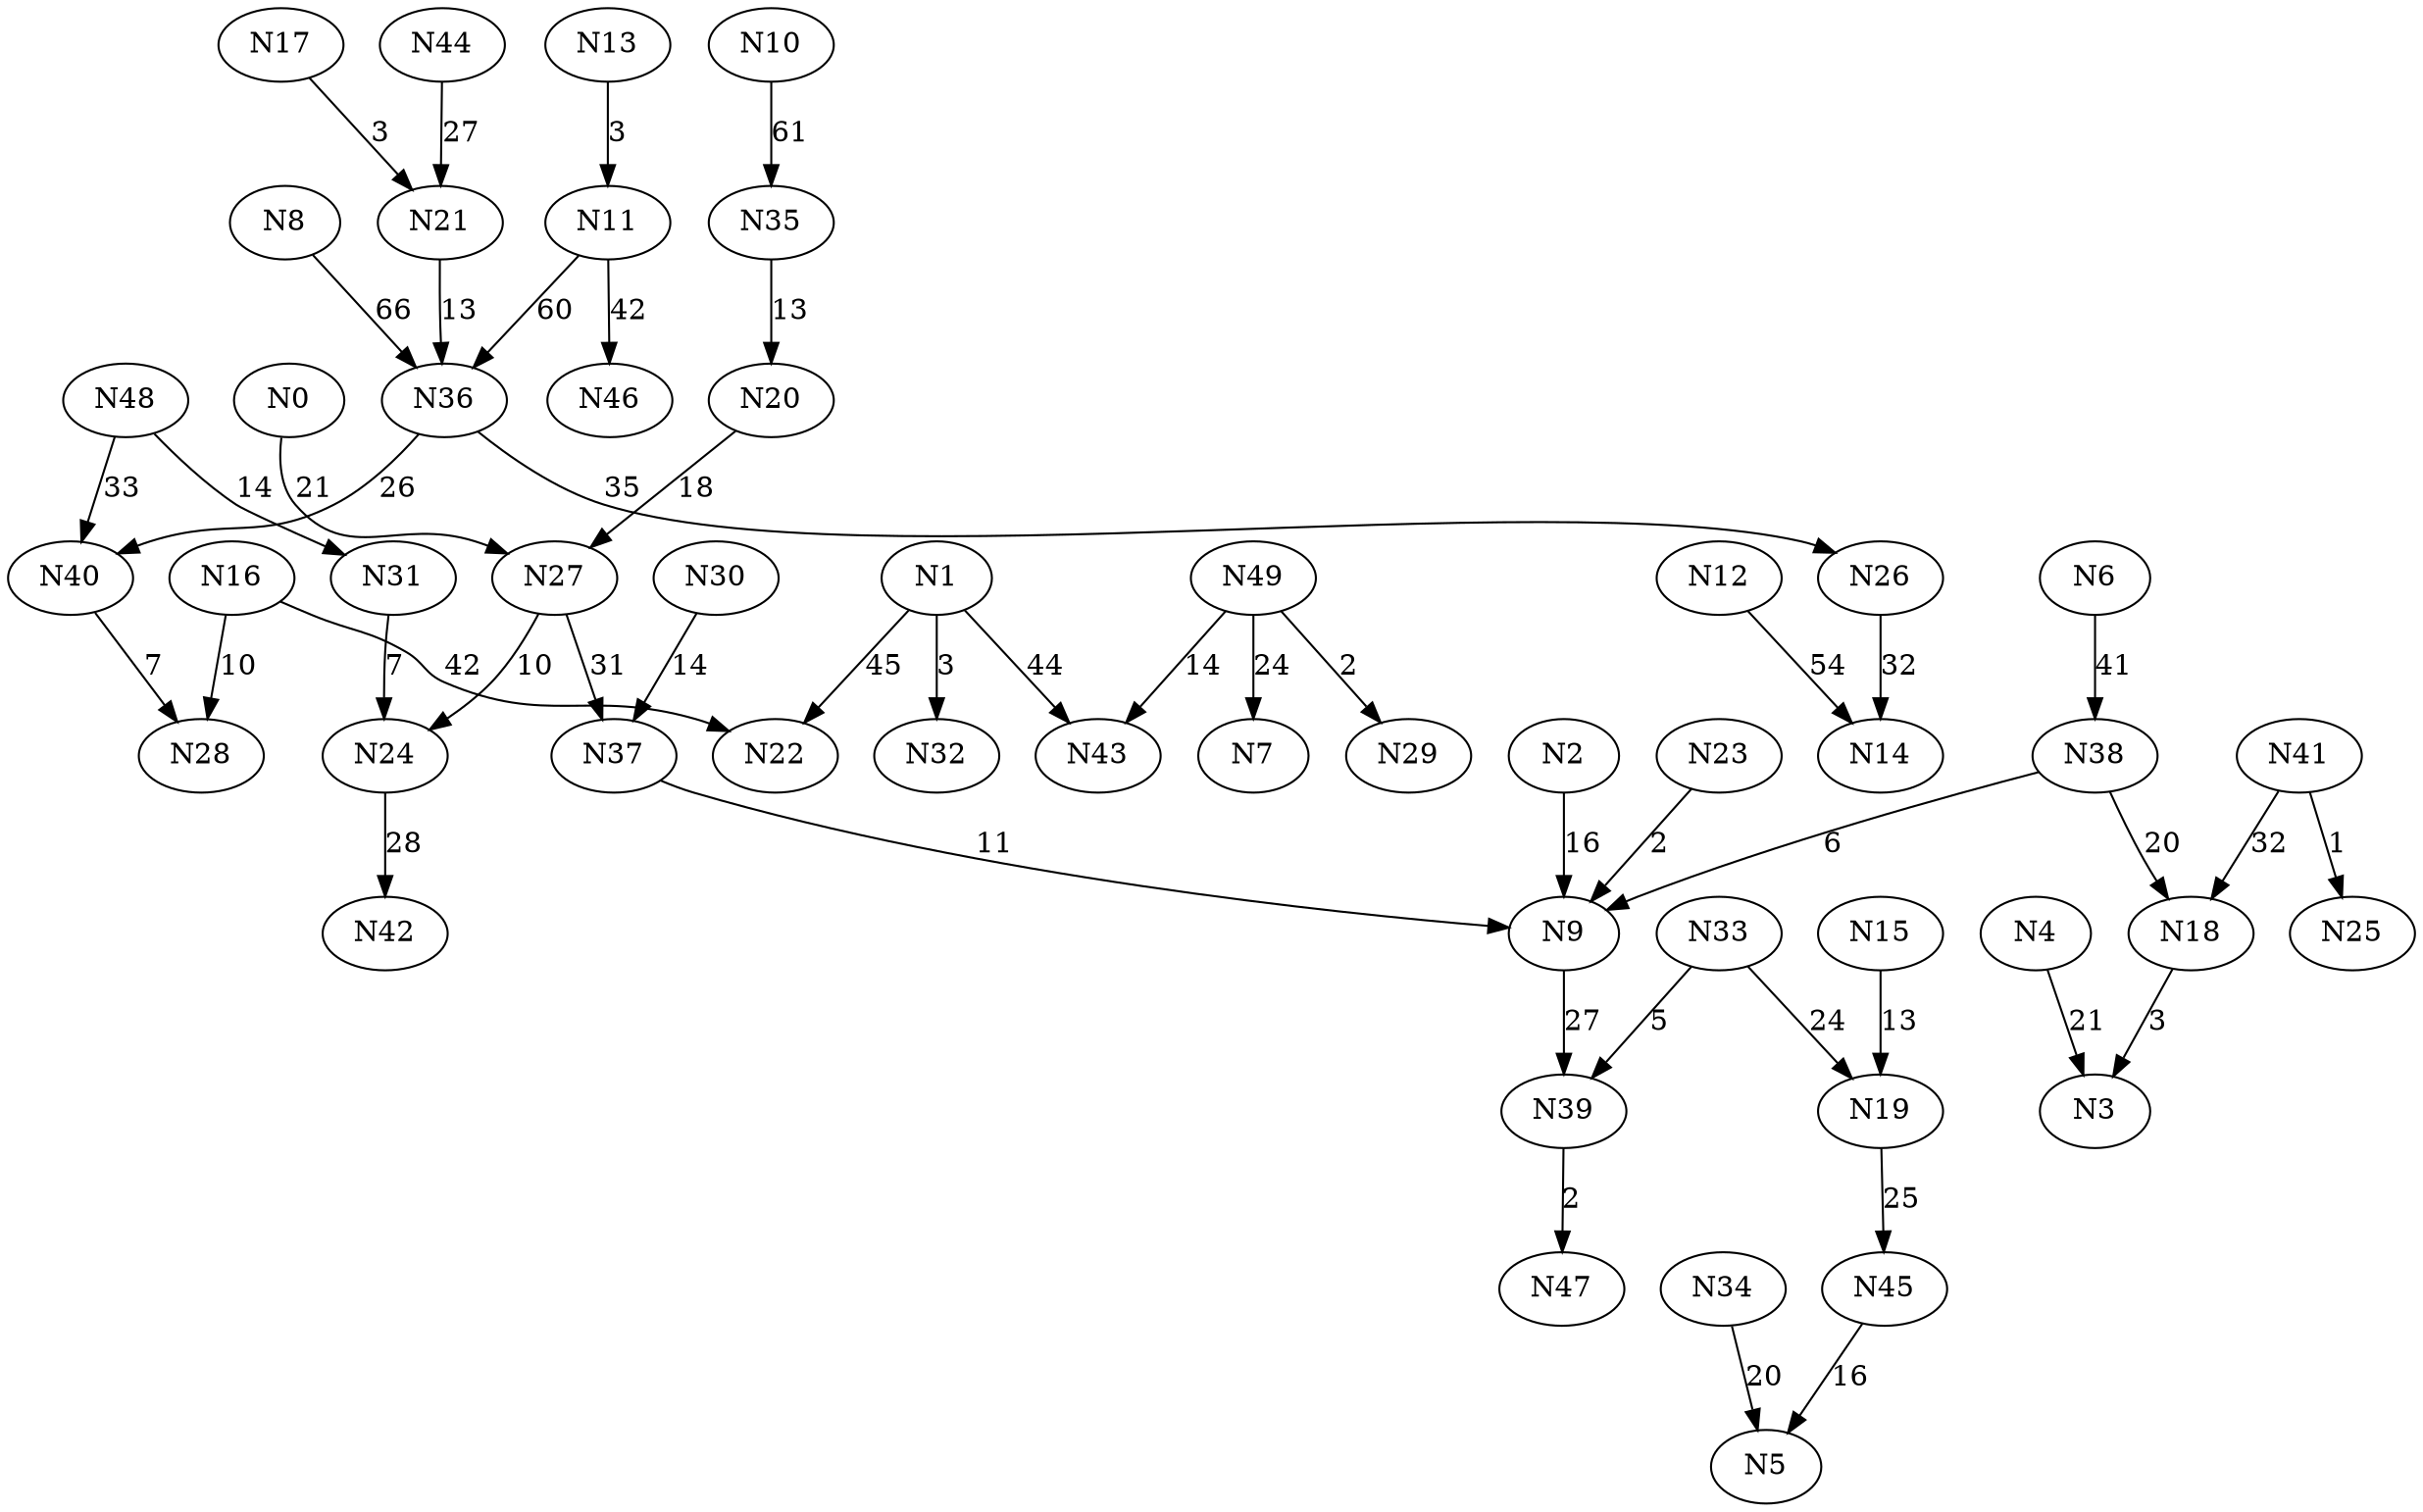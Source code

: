 digraph Grafo {
    0[label="N0"];
    1[label="N1"];
    2[label="N2"];
    3[label="N3"];
    4[label="N4"];
    5[label="N5"];
    6[label="N6"];
    7[label="N7"];
    8[label="N8"];
    9[label="N9"];
    10[label="N10"];
    11[label="N11"];
    12[label="N12"];
    13[label="N13"];
    14[label="N14"];
    15[label="N15"];
    16[label="N16"];
    17[label="N17"];
    18[label="N18"];
    19[label="N19"];
    20[label="N20"];
    21[label="N21"];
    22[label="N22"];
    23[label="N23"];
    24[label="N24"];
    25[label="N25"];
    26[label="N26"];
    27[label="N27"];
    28[label="N28"];
    29[label="N29"];
    30[label="N30"];
    31[label="N31"];
    32[label="N32"];
    33[label="N33"];
    34[label="N34"];
    35[label="N35"];
    36[label="N36"];
    37[label="N37"];
    38[label="N38"];
    39[label="N39"];
    40[label="N40"];
    41[label="N41"];
    42[label="N42"];
    43[label="N43"];
    44[label="N44"];
    45[label="N45"];
    46[label="N46"];
    47[label="N47"];
    48[label="N48"];
    49[label="N49"];
    0 -> 27[label="21"];
    27 -> 24[label="10"];
    31 -> 24[label="7"];
    48 -> 31[label="14"];
    20 -> 27[label="18"];
    35 -> 20[label="13"];
    24 -> 42[label="28"];
    27 -> 37[label="31"];
    37 -> 9[label="11"];
    23 -> 9[label="2"];
    38 -> 9[label="6"];
    30 -> 37[label="14"];
    2 -> 9[label="16"];
    38 -> 18[label="20"];
    18 -> 3[label="3"];
    4 -> 3[label="21"];
    9 -> 39[label="27"];
    39 -> 47[label="2"];
    33 -> 39[label="5"];
    33 -> 19[label="24"];
    15 -> 19[label="13"];
    19 -> 45[label="25"];
    45 -> 5[label="16"];
    34 -> 5[label="20"];
    41 -> 18[label="32"];
    41 -> 25[label="1"];
    48 -> 40[label="33"];
    40 -> 28[label="7"];
    16 -> 28[label="10"];
    36 -> 40[label="26"];
    21 -> 36[label="13"];
    17 -> 21[label="3"];
    44 -> 21[label="27"];
    36 -> 26[label="35"];
    26 -> 14[label="32"];
    6 -> 38[label="41"];
    16 -> 22[label="42"];
    1 -> 22[label="45"];
    1 -> 32[label="3"];
    1 -> 43[label="44"];
    49 -> 43[label="14"];
    49 -> 29[label="2"];
    49 -> 7[label="24"];
    12 -> 14[label="54"];
    11 -> 36[label="60"];
    13 -> 11[label="3"];
    11 -> 46[label="42"];
    10 -> 35[label="61"];
    8 -> 36[label="66"];
}
